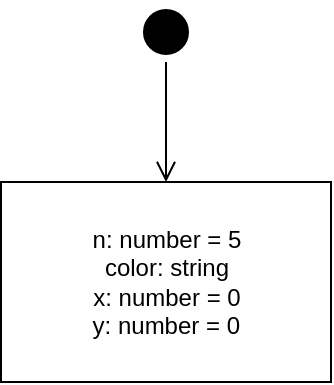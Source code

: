 <mxfile version="13.8.0" type="device"><diagram id="zI6KA4G4PPY037v6WUre" name="Page-1"><mxGraphModel dx="404" dy="314" grid="1" gridSize="10" guides="1" tooltips="1" connect="1" arrows="1" fold="1" page="1" pageScale="1" pageWidth="827" pageHeight="1169" math="0" shadow="0"><root><mxCell id="0"/><mxCell id="1" parent="0"/><mxCell id="2IOl4altTVpiZ4_nhKCL-1" value="" style="ellipse;html=1;shape=startState;fillColor=#000000;" vertex="1" parent="1"><mxGeometry x="70" y="20" width="30" height="30" as="geometry"/></mxCell><mxCell id="2IOl4altTVpiZ4_nhKCL-2" value="" style="edgeStyle=orthogonalEdgeStyle;html=1;verticalAlign=bottom;endArrow=open;endSize=8;" edge="1" source="2IOl4altTVpiZ4_nhKCL-1" parent="1"><mxGeometry relative="1" as="geometry"><mxPoint x="85" y="110" as="targetPoint"/><Array as="points"><mxPoint x="85" y="110"/></Array></mxGeometry></mxCell><mxCell id="2IOl4altTVpiZ4_nhKCL-4" value="n: number = 5&lt;br&gt;color: string&lt;br&gt;x: number = 0&lt;br&gt;&lt;div style=&quot;text-align: left&quot;&gt;&lt;span&gt;y: number = 0&lt;/span&gt;&lt;/div&gt;" style="rounded=0;whiteSpace=wrap;html=1;" vertex="1" parent="1"><mxGeometry x="2.5" y="110" width="165" height="100" as="geometry"/></mxCell></root></mxGraphModel></diagram></mxfile>